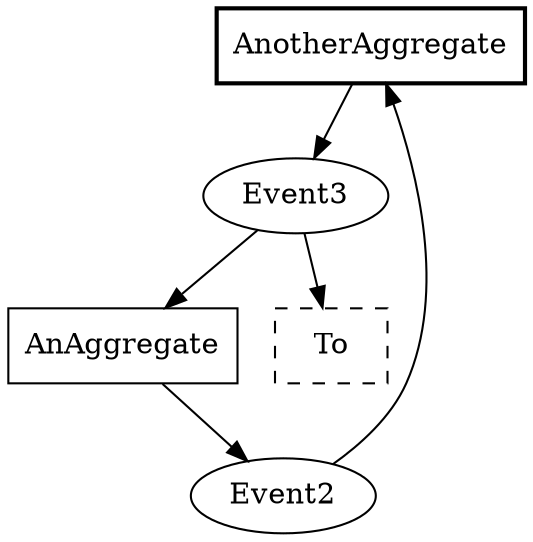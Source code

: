 digraph {
splines=spline;
"AnotherAggregate" -> "Event3" [style=solid];
"Event2" -> "AnotherAggregate" [style=solid];
"Event3" -> "AnAggregate" [style=solid];
"Event3" -> "To" [style=solid];
"AnAggregate" -> "Event2" [style=solid];
"AnAggregate"[shape=box];
"Event2"[shape=ellipse];
"Event3"[shape=ellipse];
"To"[shape=box,style=dashed];
"AnotherAggregate"[shape=box,style=bold];
}
